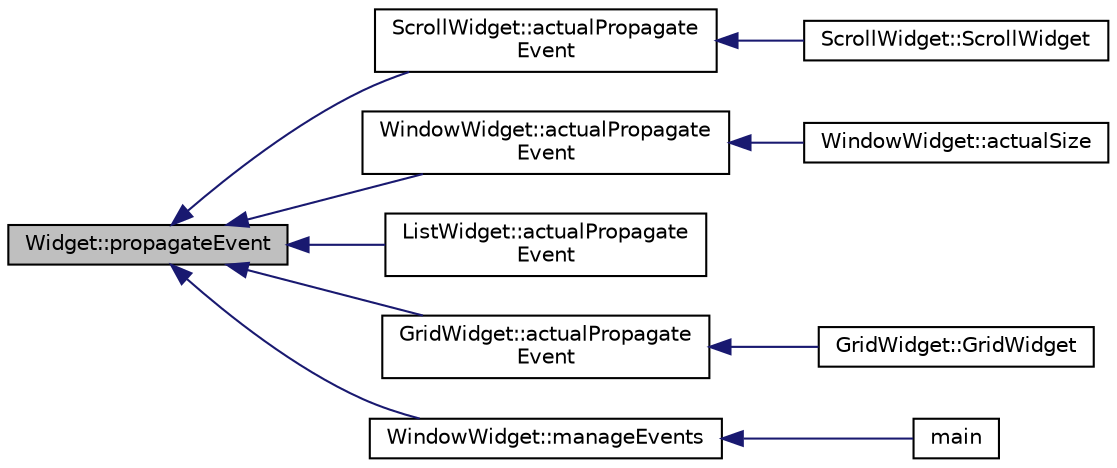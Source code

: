digraph "Widget::propagateEvent"
{
 // INTERACTIVE_SVG=YES
  edge [fontname="Helvetica",fontsize="10",labelfontname="Helvetica",labelfontsize="10"];
  node [fontname="Helvetica",fontsize="10",shape=record];
  rankdir="LR";
  Node162 [label="Widget::propagateEvent",height=0.2,width=0.4,color="black", fillcolor="grey75", style="filled", fontcolor="black"];
  Node162 -> Node163 [dir="back",color="midnightblue",fontsize="10",style="solid",fontname="Helvetica"];
  Node163 [label="ScrollWidget::actualPropagate\lEvent",height=0.2,width=0.4,color="black", fillcolor="white", style="filled",URL="$class_scroll_widget.html#a19b22edd7d9f565af142e801a5960530"];
  Node163 -> Node164 [dir="back",color="midnightblue",fontsize="10",style="solid",fontname="Helvetica"];
  Node164 [label="ScrollWidget::ScrollWidget",height=0.2,width=0.4,color="black", fillcolor="white", style="filled",URL="$class_scroll_widget.html#a8cd1d59b24aff85a353e86e24425e94d"];
  Node162 -> Node165 [dir="back",color="midnightblue",fontsize="10",style="solid",fontname="Helvetica"];
  Node165 [label="WindowWidget::actualPropagate\lEvent",height=0.2,width=0.4,color="black", fillcolor="white", style="filled",URL="$class_window_widget.html#a78dedcff8ae2df9a9f86fc0ba17a1998"];
  Node165 -> Node166 [dir="back",color="midnightblue",fontsize="10",style="solid",fontname="Helvetica"];
  Node166 [label="WindowWidget::actualSize",height=0.2,width=0.4,color="black", fillcolor="white", style="filled",URL="$class_window_widget.html#ab7ed87b677d814d58e7f5aebefa7df70"];
  Node162 -> Node167 [dir="back",color="midnightblue",fontsize="10",style="solid",fontname="Helvetica"];
  Node167 [label="ListWidget::actualPropagate\lEvent",height=0.2,width=0.4,color="black", fillcolor="white", style="filled",URL="$class_list_widget.html#a91b56e252a550deda1d97a2992e3a9f7"];
  Node162 -> Node168 [dir="back",color="midnightblue",fontsize="10",style="solid",fontname="Helvetica"];
  Node168 [label="GridWidget::actualPropagate\lEvent",height=0.2,width=0.4,color="black", fillcolor="white", style="filled",URL="$class_grid_widget.html#a9c57f1ca2311d3caa936a481fa7fbef0"];
  Node168 -> Node169 [dir="back",color="midnightblue",fontsize="10",style="solid",fontname="Helvetica"];
  Node169 [label="GridWidget::GridWidget",height=0.2,width=0.4,color="black", fillcolor="white", style="filled",URL="$class_grid_widget.html#ae03af738f5dddd2e8ea1b08b2de4ee8b"];
  Node162 -> Node170 [dir="back",color="midnightblue",fontsize="10",style="solid",fontname="Helvetica"];
  Node170 [label="WindowWidget::manageEvents",height=0.2,width=0.4,color="black", fillcolor="white", style="filled",URL="$class_window_widget.html#a541a8f556d865da798786e2601cf031e"];
  Node170 -> Node171 [dir="back",color="midnightblue",fontsize="10",style="solid",fontname="Helvetica"];
  Node171 [label="main",height=0.2,width=0.4,color="black", fillcolor="white", style="filled",URL="$main_8cpp.html#ae66f6b31b5ad750f1fe042a706a4e3d4"];
}
